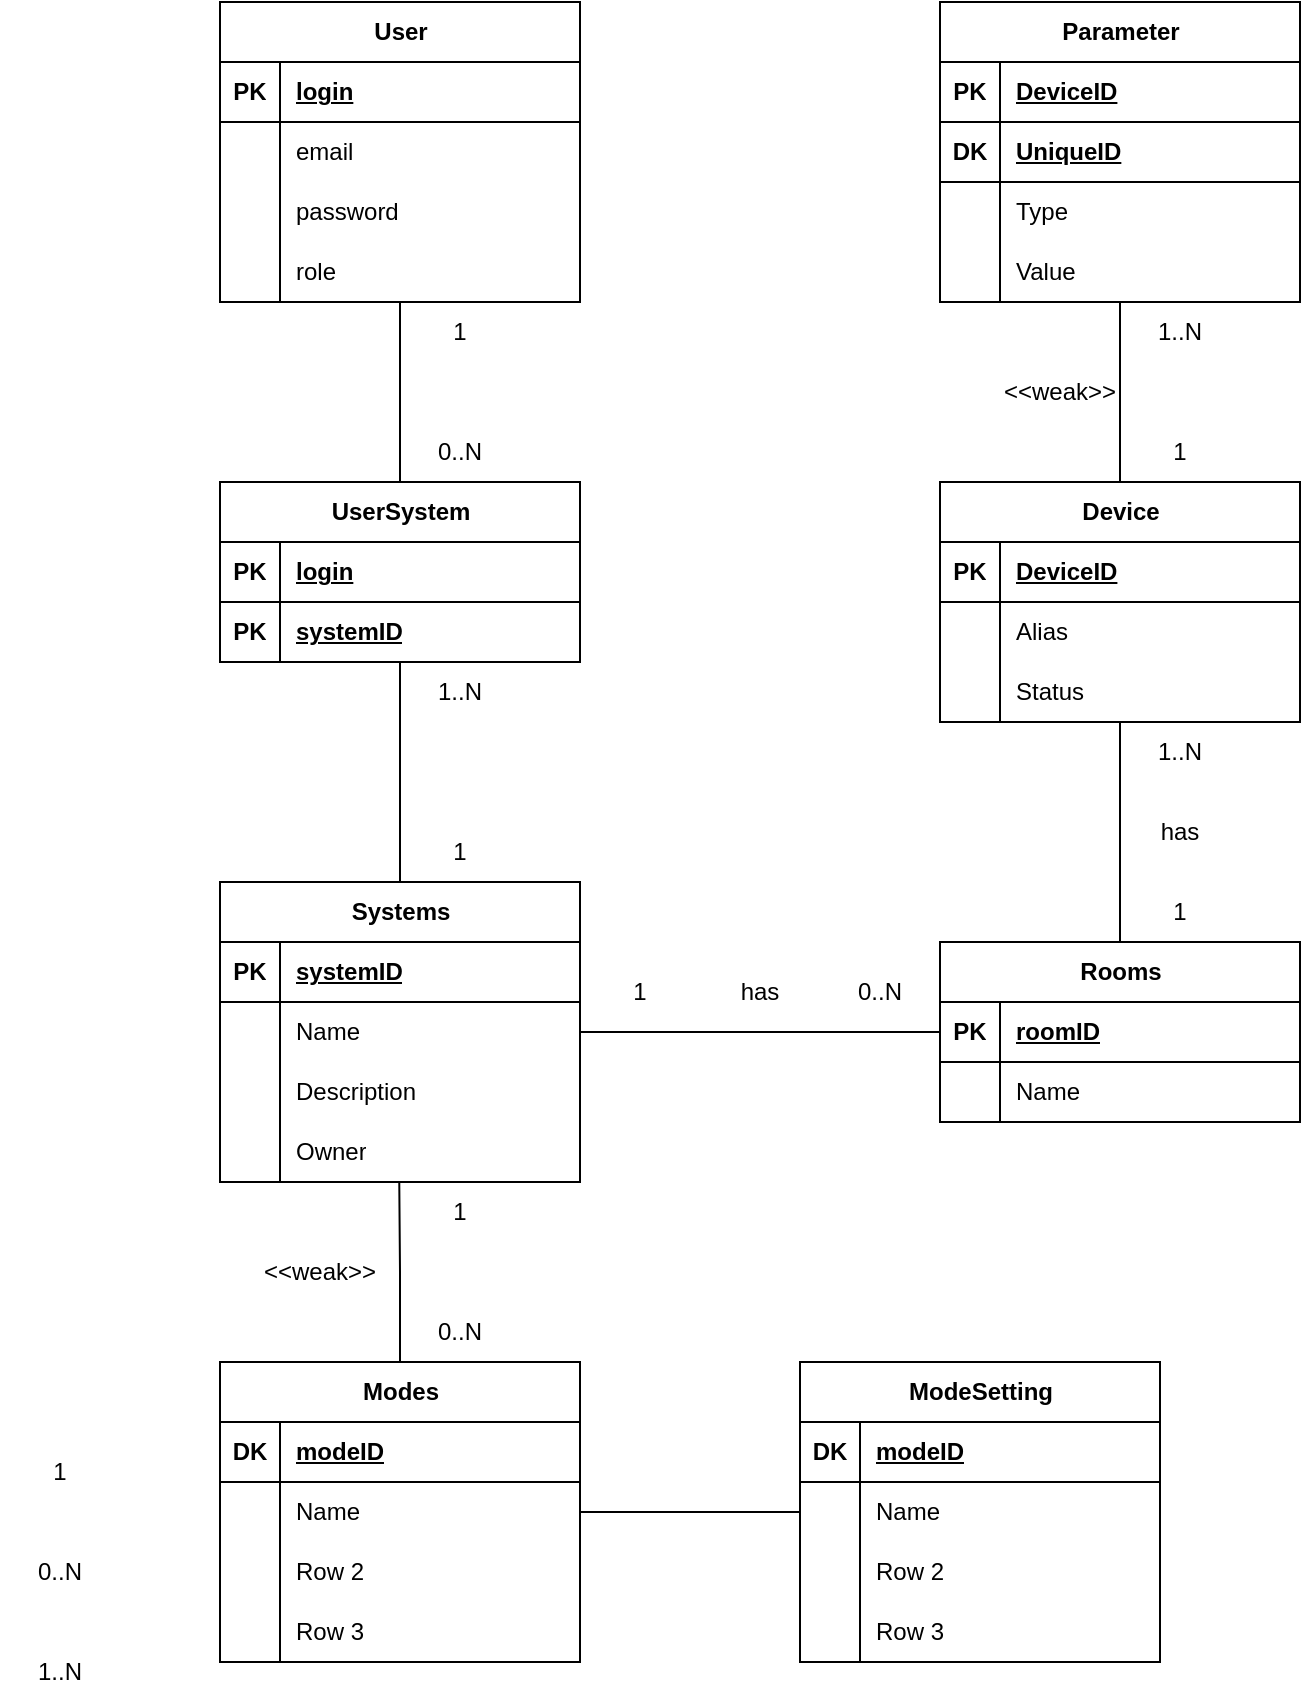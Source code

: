 <mxfile version="22.1.8" type="device">
  <diagram id="R2lEEEUBdFMjLlhIrx00" name="Page-1">
    <mxGraphModel dx="207" dy="139" grid="1" gridSize="10" guides="1" tooltips="1" connect="1" arrows="1" fold="1" page="1" pageScale="1" pageWidth="850" pageHeight="1100" math="0" shadow="0" extFonts="Permanent Marker^https://fonts.googleapis.com/css?family=Permanent+Marker">
      <root>
        <mxCell id="0" />
        <mxCell id="1" parent="0" />
        <mxCell id="rYYJCeQ7rq_ARNMbmq39-1" value="User" style="shape=table;startSize=30;container=1;collapsible=1;childLayout=tableLayout;fixedRows=1;rowLines=0;fontStyle=1;align=center;resizeLast=1;html=1;" vertex="1" parent="1">
          <mxGeometry x="110" y="40" width="180" height="150" as="geometry" />
        </mxCell>
        <mxCell id="rYYJCeQ7rq_ARNMbmq39-2" value="" style="shape=tableRow;horizontal=0;startSize=0;swimlaneHead=0;swimlaneBody=0;fillColor=none;collapsible=0;dropTarget=0;points=[[0,0.5],[1,0.5]];portConstraint=eastwest;top=0;left=0;right=0;bottom=1;" vertex="1" parent="rYYJCeQ7rq_ARNMbmq39-1">
          <mxGeometry y="30" width="180" height="30" as="geometry" />
        </mxCell>
        <mxCell id="rYYJCeQ7rq_ARNMbmq39-3" value="PK" style="shape=partialRectangle;connectable=0;fillColor=none;top=0;left=0;bottom=0;right=0;fontStyle=1;overflow=hidden;whiteSpace=wrap;html=1;" vertex="1" parent="rYYJCeQ7rq_ARNMbmq39-2">
          <mxGeometry width="30" height="30" as="geometry">
            <mxRectangle width="30" height="30" as="alternateBounds" />
          </mxGeometry>
        </mxCell>
        <mxCell id="rYYJCeQ7rq_ARNMbmq39-4" value="login" style="shape=partialRectangle;connectable=0;fillColor=none;top=0;left=0;bottom=0;right=0;align=left;spacingLeft=6;fontStyle=5;overflow=hidden;whiteSpace=wrap;html=1;" vertex="1" parent="rYYJCeQ7rq_ARNMbmq39-2">
          <mxGeometry x="30" width="150" height="30" as="geometry">
            <mxRectangle width="150" height="30" as="alternateBounds" />
          </mxGeometry>
        </mxCell>
        <mxCell id="rYYJCeQ7rq_ARNMbmq39-5" value="" style="shape=tableRow;horizontal=0;startSize=0;swimlaneHead=0;swimlaneBody=0;fillColor=none;collapsible=0;dropTarget=0;points=[[0,0.5],[1,0.5]];portConstraint=eastwest;top=0;left=0;right=0;bottom=0;" vertex="1" parent="rYYJCeQ7rq_ARNMbmq39-1">
          <mxGeometry y="60" width="180" height="30" as="geometry" />
        </mxCell>
        <mxCell id="rYYJCeQ7rq_ARNMbmq39-6" value="" style="shape=partialRectangle;connectable=0;fillColor=none;top=0;left=0;bottom=0;right=0;editable=1;overflow=hidden;whiteSpace=wrap;html=1;" vertex="1" parent="rYYJCeQ7rq_ARNMbmq39-5">
          <mxGeometry width="30" height="30" as="geometry">
            <mxRectangle width="30" height="30" as="alternateBounds" />
          </mxGeometry>
        </mxCell>
        <mxCell id="rYYJCeQ7rq_ARNMbmq39-7" value="email" style="shape=partialRectangle;connectable=0;fillColor=none;top=0;left=0;bottom=0;right=0;align=left;spacingLeft=6;overflow=hidden;whiteSpace=wrap;html=1;" vertex="1" parent="rYYJCeQ7rq_ARNMbmq39-5">
          <mxGeometry x="30" width="150" height="30" as="geometry">
            <mxRectangle width="150" height="30" as="alternateBounds" />
          </mxGeometry>
        </mxCell>
        <mxCell id="rYYJCeQ7rq_ARNMbmq39-8" value="" style="shape=tableRow;horizontal=0;startSize=0;swimlaneHead=0;swimlaneBody=0;fillColor=none;collapsible=0;dropTarget=0;points=[[0,0.5],[1,0.5]];portConstraint=eastwest;top=0;left=0;right=0;bottom=0;" vertex="1" parent="rYYJCeQ7rq_ARNMbmq39-1">
          <mxGeometry y="90" width="180" height="30" as="geometry" />
        </mxCell>
        <mxCell id="rYYJCeQ7rq_ARNMbmq39-9" value="" style="shape=partialRectangle;connectable=0;fillColor=none;top=0;left=0;bottom=0;right=0;editable=1;overflow=hidden;whiteSpace=wrap;html=1;" vertex="1" parent="rYYJCeQ7rq_ARNMbmq39-8">
          <mxGeometry width="30" height="30" as="geometry">
            <mxRectangle width="30" height="30" as="alternateBounds" />
          </mxGeometry>
        </mxCell>
        <mxCell id="rYYJCeQ7rq_ARNMbmq39-10" value="password" style="shape=partialRectangle;connectable=0;fillColor=none;top=0;left=0;bottom=0;right=0;align=left;spacingLeft=6;overflow=hidden;whiteSpace=wrap;html=1;" vertex="1" parent="rYYJCeQ7rq_ARNMbmq39-8">
          <mxGeometry x="30" width="150" height="30" as="geometry">
            <mxRectangle width="150" height="30" as="alternateBounds" />
          </mxGeometry>
        </mxCell>
        <mxCell id="rYYJCeQ7rq_ARNMbmq39-11" value="" style="shape=tableRow;horizontal=0;startSize=0;swimlaneHead=0;swimlaneBody=0;fillColor=none;collapsible=0;dropTarget=0;points=[[0,0.5],[1,0.5]];portConstraint=eastwest;top=0;left=0;right=0;bottom=0;" vertex="1" parent="rYYJCeQ7rq_ARNMbmq39-1">
          <mxGeometry y="120" width="180" height="30" as="geometry" />
        </mxCell>
        <mxCell id="rYYJCeQ7rq_ARNMbmq39-12" value="" style="shape=partialRectangle;connectable=0;fillColor=none;top=0;left=0;bottom=0;right=0;editable=1;overflow=hidden;whiteSpace=wrap;html=1;" vertex="1" parent="rYYJCeQ7rq_ARNMbmq39-11">
          <mxGeometry width="30" height="30" as="geometry">
            <mxRectangle width="30" height="30" as="alternateBounds" />
          </mxGeometry>
        </mxCell>
        <mxCell id="rYYJCeQ7rq_ARNMbmq39-13" value="role" style="shape=partialRectangle;connectable=0;fillColor=none;top=0;left=0;bottom=0;right=0;align=left;spacingLeft=6;overflow=hidden;whiteSpace=wrap;html=1;" vertex="1" parent="rYYJCeQ7rq_ARNMbmq39-11">
          <mxGeometry x="30" width="150" height="30" as="geometry">
            <mxRectangle width="150" height="30" as="alternateBounds" />
          </mxGeometry>
        </mxCell>
        <mxCell id="rYYJCeQ7rq_ARNMbmq39-17" value="Systems" style="shape=table;startSize=30;container=1;collapsible=1;childLayout=tableLayout;fixedRows=1;rowLines=0;fontStyle=1;align=center;resizeLast=1;html=1;" vertex="1" parent="1">
          <mxGeometry x="110" y="480" width="180" height="150" as="geometry" />
        </mxCell>
        <mxCell id="rYYJCeQ7rq_ARNMbmq39-18" value="" style="shape=tableRow;horizontal=0;startSize=0;swimlaneHead=0;swimlaneBody=0;fillColor=none;collapsible=0;dropTarget=0;points=[[0,0.5],[1,0.5]];portConstraint=eastwest;top=0;left=0;right=0;bottom=1;" vertex="1" parent="rYYJCeQ7rq_ARNMbmq39-17">
          <mxGeometry y="30" width="180" height="30" as="geometry" />
        </mxCell>
        <mxCell id="rYYJCeQ7rq_ARNMbmq39-19" value="PK" style="shape=partialRectangle;connectable=0;fillColor=none;top=0;left=0;bottom=0;right=0;fontStyle=1;overflow=hidden;whiteSpace=wrap;html=1;" vertex="1" parent="rYYJCeQ7rq_ARNMbmq39-18">
          <mxGeometry width="30" height="30" as="geometry">
            <mxRectangle width="30" height="30" as="alternateBounds" />
          </mxGeometry>
        </mxCell>
        <mxCell id="rYYJCeQ7rq_ARNMbmq39-20" value="systemID" style="shape=partialRectangle;connectable=0;fillColor=none;top=0;left=0;bottom=0;right=0;align=left;spacingLeft=6;fontStyle=5;overflow=hidden;whiteSpace=wrap;html=1;" vertex="1" parent="rYYJCeQ7rq_ARNMbmq39-18">
          <mxGeometry x="30" width="150" height="30" as="geometry">
            <mxRectangle width="150" height="30" as="alternateBounds" />
          </mxGeometry>
        </mxCell>
        <mxCell id="rYYJCeQ7rq_ARNMbmq39-21" value="" style="shape=tableRow;horizontal=0;startSize=0;swimlaneHead=0;swimlaneBody=0;fillColor=none;collapsible=0;dropTarget=0;points=[[0,0.5],[1,0.5]];portConstraint=eastwest;top=0;left=0;right=0;bottom=0;" vertex="1" parent="rYYJCeQ7rq_ARNMbmq39-17">
          <mxGeometry y="60" width="180" height="30" as="geometry" />
        </mxCell>
        <mxCell id="rYYJCeQ7rq_ARNMbmq39-22" value="" style="shape=partialRectangle;connectable=0;fillColor=none;top=0;left=0;bottom=0;right=0;editable=1;overflow=hidden;whiteSpace=wrap;html=1;" vertex="1" parent="rYYJCeQ7rq_ARNMbmq39-21">
          <mxGeometry width="30" height="30" as="geometry">
            <mxRectangle width="30" height="30" as="alternateBounds" />
          </mxGeometry>
        </mxCell>
        <mxCell id="rYYJCeQ7rq_ARNMbmq39-23" value="Name" style="shape=partialRectangle;connectable=0;fillColor=none;top=0;left=0;bottom=0;right=0;align=left;spacingLeft=6;overflow=hidden;whiteSpace=wrap;html=1;" vertex="1" parent="rYYJCeQ7rq_ARNMbmq39-21">
          <mxGeometry x="30" width="150" height="30" as="geometry">
            <mxRectangle width="150" height="30" as="alternateBounds" />
          </mxGeometry>
        </mxCell>
        <mxCell id="rYYJCeQ7rq_ARNMbmq39-24" value="" style="shape=tableRow;horizontal=0;startSize=0;swimlaneHead=0;swimlaneBody=0;fillColor=none;collapsible=0;dropTarget=0;points=[[0,0.5],[1,0.5]];portConstraint=eastwest;top=0;left=0;right=0;bottom=0;" vertex="1" parent="rYYJCeQ7rq_ARNMbmq39-17">
          <mxGeometry y="90" width="180" height="30" as="geometry" />
        </mxCell>
        <mxCell id="rYYJCeQ7rq_ARNMbmq39-25" value="" style="shape=partialRectangle;connectable=0;fillColor=none;top=0;left=0;bottom=0;right=0;editable=1;overflow=hidden;whiteSpace=wrap;html=1;" vertex="1" parent="rYYJCeQ7rq_ARNMbmq39-24">
          <mxGeometry width="30" height="30" as="geometry">
            <mxRectangle width="30" height="30" as="alternateBounds" />
          </mxGeometry>
        </mxCell>
        <mxCell id="rYYJCeQ7rq_ARNMbmq39-26" value="Description" style="shape=partialRectangle;connectable=0;fillColor=none;top=0;left=0;bottom=0;right=0;align=left;spacingLeft=6;overflow=hidden;whiteSpace=wrap;html=1;" vertex="1" parent="rYYJCeQ7rq_ARNMbmq39-24">
          <mxGeometry x="30" width="150" height="30" as="geometry">
            <mxRectangle width="150" height="30" as="alternateBounds" />
          </mxGeometry>
        </mxCell>
        <mxCell id="rYYJCeQ7rq_ARNMbmq39-30" value="" style="shape=tableRow;horizontal=0;startSize=0;swimlaneHead=0;swimlaneBody=0;fillColor=none;collapsible=0;dropTarget=0;points=[[0,0.5],[1,0.5]];portConstraint=eastwest;top=0;left=0;right=0;bottom=0;" vertex="1" parent="rYYJCeQ7rq_ARNMbmq39-17">
          <mxGeometry y="120" width="180" height="30" as="geometry" />
        </mxCell>
        <mxCell id="rYYJCeQ7rq_ARNMbmq39-31" value="" style="shape=partialRectangle;connectable=0;fillColor=none;top=0;left=0;bottom=0;right=0;editable=1;overflow=hidden;whiteSpace=wrap;html=1;" vertex="1" parent="rYYJCeQ7rq_ARNMbmq39-30">
          <mxGeometry width="30" height="30" as="geometry">
            <mxRectangle width="30" height="30" as="alternateBounds" />
          </mxGeometry>
        </mxCell>
        <mxCell id="rYYJCeQ7rq_ARNMbmq39-32" value="Owner" style="shape=partialRectangle;connectable=0;fillColor=none;top=0;left=0;bottom=0;right=0;align=left;spacingLeft=6;overflow=hidden;whiteSpace=wrap;html=1;" vertex="1" parent="rYYJCeQ7rq_ARNMbmq39-30">
          <mxGeometry x="30" width="150" height="30" as="geometry">
            <mxRectangle width="150" height="30" as="alternateBounds" />
          </mxGeometry>
        </mxCell>
        <mxCell id="rYYJCeQ7rq_ARNMbmq39-79" style="edgeStyle=orthogonalEdgeStyle;rounded=0;orthogonalLoop=1;jettySize=auto;html=1;exitX=0.5;exitY=0;exitDx=0;exitDy=0;entryX=0.5;entryY=1;entryDx=0;entryDy=0;entryPerimeter=0;endArrow=none;endFill=0;" edge="1" parent="1" source="rYYJCeQ7rq_ARNMbmq39-33" target="rYYJCeQ7rq_ARNMbmq39-53">
          <mxGeometry relative="1" as="geometry">
            <mxPoint x="560" y="360" as="targetPoint" />
          </mxGeometry>
        </mxCell>
        <mxCell id="rYYJCeQ7rq_ARNMbmq39-33" value="Rooms" style="shape=table;startSize=30;container=1;collapsible=1;childLayout=tableLayout;fixedRows=1;rowLines=0;fontStyle=1;align=center;resizeLast=1;html=1;" vertex="1" parent="1">
          <mxGeometry x="470" y="510" width="180" height="90" as="geometry" />
        </mxCell>
        <mxCell id="rYYJCeQ7rq_ARNMbmq39-75" value="" style="shape=tableRow;horizontal=0;startSize=0;swimlaneHead=0;swimlaneBody=0;fillColor=none;collapsible=0;dropTarget=0;points=[[0,0.5],[1,0.5]];portConstraint=eastwest;top=0;left=0;right=0;bottom=1;" vertex="1" parent="rYYJCeQ7rq_ARNMbmq39-33">
          <mxGeometry y="30" width="180" height="30" as="geometry" />
        </mxCell>
        <mxCell id="rYYJCeQ7rq_ARNMbmq39-76" value="PK" style="shape=partialRectangle;connectable=0;fillColor=none;top=0;left=0;bottom=0;right=0;fontStyle=1;overflow=hidden;whiteSpace=wrap;html=1;" vertex="1" parent="rYYJCeQ7rq_ARNMbmq39-75">
          <mxGeometry width="30" height="30" as="geometry">
            <mxRectangle width="30" height="30" as="alternateBounds" />
          </mxGeometry>
        </mxCell>
        <mxCell id="rYYJCeQ7rq_ARNMbmq39-77" value="roomID" style="shape=partialRectangle;connectable=0;fillColor=none;top=0;left=0;bottom=0;right=0;align=left;spacingLeft=6;fontStyle=5;overflow=hidden;whiteSpace=wrap;html=1;" vertex="1" parent="rYYJCeQ7rq_ARNMbmq39-75">
          <mxGeometry x="30" width="150" height="30" as="geometry">
            <mxRectangle width="150" height="30" as="alternateBounds" />
          </mxGeometry>
        </mxCell>
        <mxCell id="rYYJCeQ7rq_ARNMbmq39-37" value="" style="shape=tableRow;horizontal=0;startSize=0;swimlaneHead=0;swimlaneBody=0;fillColor=none;collapsible=0;dropTarget=0;points=[[0,0.5],[1,0.5]];portConstraint=eastwest;top=0;left=0;right=0;bottom=0;" vertex="1" parent="rYYJCeQ7rq_ARNMbmq39-33">
          <mxGeometry y="60" width="180" height="30" as="geometry" />
        </mxCell>
        <mxCell id="rYYJCeQ7rq_ARNMbmq39-38" value="" style="shape=partialRectangle;connectable=0;fillColor=none;top=0;left=0;bottom=0;right=0;editable=1;overflow=hidden;whiteSpace=wrap;html=1;" vertex="1" parent="rYYJCeQ7rq_ARNMbmq39-37">
          <mxGeometry width="30" height="30" as="geometry">
            <mxRectangle width="30" height="30" as="alternateBounds" />
          </mxGeometry>
        </mxCell>
        <mxCell id="rYYJCeQ7rq_ARNMbmq39-39" value="Name" style="shape=partialRectangle;connectable=0;fillColor=none;top=0;left=0;bottom=0;right=0;align=left;spacingLeft=6;overflow=hidden;whiteSpace=wrap;html=1;" vertex="1" parent="rYYJCeQ7rq_ARNMbmq39-37">
          <mxGeometry x="30" width="150" height="30" as="geometry">
            <mxRectangle width="150" height="30" as="alternateBounds" />
          </mxGeometry>
        </mxCell>
        <mxCell id="rYYJCeQ7rq_ARNMbmq39-46" value="Device" style="shape=table;startSize=30;container=1;collapsible=1;childLayout=tableLayout;fixedRows=1;rowLines=0;fontStyle=1;align=center;resizeLast=1;html=1;" vertex="1" parent="1">
          <mxGeometry x="470" y="280" width="180" height="120" as="geometry" />
        </mxCell>
        <mxCell id="rYYJCeQ7rq_ARNMbmq39-47" value="" style="shape=tableRow;horizontal=0;startSize=0;swimlaneHead=0;swimlaneBody=0;fillColor=none;collapsible=0;dropTarget=0;points=[[0,0.5],[1,0.5]];portConstraint=eastwest;top=0;left=0;right=0;bottom=1;" vertex="1" parent="rYYJCeQ7rq_ARNMbmq39-46">
          <mxGeometry y="30" width="180" height="30" as="geometry" />
        </mxCell>
        <mxCell id="rYYJCeQ7rq_ARNMbmq39-48" value="PK" style="shape=partialRectangle;connectable=0;fillColor=none;top=0;left=0;bottom=0;right=0;fontStyle=1;overflow=hidden;whiteSpace=wrap;html=1;" vertex="1" parent="rYYJCeQ7rq_ARNMbmq39-47">
          <mxGeometry width="30" height="30" as="geometry">
            <mxRectangle width="30" height="30" as="alternateBounds" />
          </mxGeometry>
        </mxCell>
        <mxCell id="rYYJCeQ7rq_ARNMbmq39-49" value="DeviceID" style="shape=partialRectangle;connectable=0;fillColor=none;top=0;left=0;bottom=0;right=0;align=left;spacingLeft=6;fontStyle=5;overflow=hidden;whiteSpace=wrap;html=1;" vertex="1" parent="rYYJCeQ7rq_ARNMbmq39-47">
          <mxGeometry x="30" width="150" height="30" as="geometry">
            <mxRectangle width="150" height="30" as="alternateBounds" />
          </mxGeometry>
        </mxCell>
        <mxCell id="rYYJCeQ7rq_ARNMbmq39-50" value="" style="shape=tableRow;horizontal=0;startSize=0;swimlaneHead=0;swimlaneBody=0;fillColor=none;collapsible=0;dropTarget=0;points=[[0,0.5],[1,0.5]];portConstraint=eastwest;top=0;left=0;right=0;bottom=0;" vertex="1" parent="rYYJCeQ7rq_ARNMbmq39-46">
          <mxGeometry y="60" width="180" height="30" as="geometry" />
        </mxCell>
        <mxCell id="rYYJCeQ7rq_ARNMbmq39-51" value="" style="shape=partialRectangle;connectable=0;fillColor=none;top=0;left=0;bottom=0;right=0;editable=1;overflow=hidden;whiteSpace=wrap;html=1;" vertex="1" parent="rYYJCeQ7rq_ARNMbmq39-50">
          <mxGeometry width="30" height="30" as="geometry">
            <mxRectangle width="30" height="30" as="alternateBounds" />
          </mxGeometry>
        </mxCell>
        <mxCell id="rYYJCeQ7rq_ARNMbmq39-52" value="Alias" style="shape=partialRectangle;connectable=0;fillColor=none;top=0;left=0;bottom=0;right=0;align=left;spacingLeft=6;overflow=hidden;whiteSpace=wrap;html=1;" vertex="1" parent="rYYJCeQ7rq_ARNMbmq39-50">
          <mxGeometry x="30" width="150" height="30" as="geometry">
            <mxRectangle width="150" height="30" as="alternateBounds" />
          </mxGeometry>
        </mxCell>
        <mxCell id="rYYJCeQ7rq_ARNMbmq39-53" value="" style="shape=tableRow;horizontal=0;startSize=0;swimlaneHead=0;swimlaneBody=0;fillColor=none;collapsible=0;dropTarget=0;points=[[0,0.5],[1,0.5]];portConstraint=eastwest;top=0;left=0;right=0;bottom=0;" vertex="1" parent="rYYJCeQ7rq_ARNMbmq39-46">
          <mxGeometry y="90" width="180" height="30" as="geometry" />
        </mxCell>
        <mxCell id="rYYJCeQ7rq_ARNMbmq39-54" value="" style="shape=partialRectangle;connectable=0;fillColor=none;top=0;left=0;bottom=0;right=0;editable=1;overflow=hidden;whiteSpace=wrap;html=1;" vertex="1" parent="rYYJCeQ7rq_ARNMbmq39-53">
          <mxGeometry width="30" height="30" as="geometry">
            <mxRectangle width="30" height="30" as="alternateBounds" />
          </mxGeometry>
        </mxCell>
        <mxCell id="rYYJCeQ7rq_ARNMbmq39-55" value="Status" style="shape=partialRectangle;connectable=0;fillColor=none;top=0;left=0;bottom=0;right=0;align=left;spacingLeft=6;overflow=hidden;whiteSpace=wrap;html=1;" vertex="1" parent="rYYJCeQ7rq_ARNMbmq39-53">
          <mxGeometry x="30" width="150" height="30" as="geometry">
            <mxRectangle width="150" height="30" as="alternateBounds" />
          </mxGeometry>
        </mxCell>
        <mxCell id="rYYJCeQ7rq_ARNMbmq39-59" value="Parameter" style="shape=table;startSize=30;container=1;collapsible=1;childLayout=tableLayout;fixedRows=1;rowLines=0;fontStyle=1;align=center;resizeLast=1;html=1;" vertex="1" parent="1">
          <mxGeometry x="470" y="40" width="180" height="150" as="geometry" />
        </mxCell>
        <mxCell id="rYYJCeQ7rq_ARNMbmq39-60" value="" style="shape=tableRow;horizontal=0;startSize=0;swimlaneHead=0;swimlaneBody=0;fillColor=none;collapsible=0;dropTarget=0;points=[[0,0.5],[1,0.5]];portConstraint=eastwest;top=0;left=0;right=0;bottom=1;" vertex="1" parent="rYYJCeQ7rq_ARNMbmq39-59">
          <mxGeometry y="30" width="180" height="30" as="geometry" />
        </mxCell>
        <mxCell id="rYYJCeQ7rq_ARNMbmq39-61" value="PK" style="shape=partialRectangle;connectable=0;fillColor=none;top=0;left=0;bottom=0;right=0;fontStyle=1;overflow=hidden;whiteSpace=wrap;html=1;" vertex="1" parent="rYYJCeQ7rq_ARNMbmq39-60">
          <mxGeometry width="30" height="30" as="geometry">
            <mxRectangle width="30" height="30" as="alternateBounds" />
          </mxGeometry>
        </mxCell>
        <mxCell id="rYYJCeQ7rq_ARNMbmq39-62" value="DeviceID" style="shape=partialRectangle;connectable=0;fillColor=none;top=0;left=0;bottom=0;right=0;align=left;spacingLeft=6;fontStyle=5;overflow=hidden;whiteSpace=wrap;html=1;" vertex="1" parent="rYYJCeQ7rq_ARNMbmq39-60">
          <mxGeometry x="30" width="150" height="30" as="geometry">
            <mxRectangle width="150" height="30" as="alternateBounds" />
          </mxGeometry>
        </mxCell>
        <mxCell id="rYYJCeQ7rq_ARNMbmq39-72" value="" style="shape=tableRow;horizontal=0;startSize=0;swimlaneHead=0;swimlaneBody=0;fillColor=none;collapsible=0;dropTarget=0;points=[[0,0.5],[1,0.5]];portConstraint=eastwest;top=0;left=0;right=0;bottom=1;" vertex="1" parent="rYYJCeQ7rq_ARNMbmq39-59">
          <mxGeometry y="60" width="180" height="30" as="geometry" />
        </mxCell>
        <mxCell id="rYYJCeQ7rq_ARNMbmq39-73" value="DK" style="shape=partialRectangle;connectable=0;fillColor=none;top=0;left=0;bottom=0;right=0;fontStyle=1;overflow=hidden;whiteSpace=wrap;html=1;" vertex="1" parent="rYYJCeQ7rq_ARNMbmq39-72">
          <mxGeometry width="30" height="30" as="geometry">
            <mxRectangle width="30" height="30" as="alternateBounds" />
          </mxGeometry>
        </mxCell>
        <mxCell id="rYYJCeQ7rq_ARNMbmq39-74" value="UniqueID" style="shape=partialRectangle;connectable=0;fillColor=none;top=0;left=0;bottom=0;right=0;align=left;spacingLeft=6;fontStyle=5;overflow=hidden;whiteSpace=wrap;html=1;" vertex="1" parent="rYYJCeQ7rq_ARNMbmq39-72">
          <mxGeometry x="30" width="150" height="30" as="geometry">
            <mxRectangle width="150" height="30" as="alternateBounds" />
          </mxGeometry>
        </mxCell>
        <mxCell id="rYYJCeQ7rq_ARNMbmq39-63" value="" style="shape=tableRow;horizontal=0;startSize=0;swimlaneHead=0;swimlaneBody=0;fillColor=none;collapsible=0;dropTarget=0;points=[[0,0.5],[1,0.5]];portConstraint=eastwest;top=0;left=0;right=0;bottom=0;" vertex="1" parent="rYYJCeQ7rq_ARNMbmq39-59">
          <mxGeometry y="90" width="180" height="30" as="geometry" />
        </mxCell>
        <mxCell id="rYYJCeQ7rq_ARNMbmq39-64" value="" style="shape=partialRectangle;connectable=0;fillColor=none;top=0;left=0;bottom=0;right=0;editable=1;overflow=hidden;whiteSpace=wrap;html=1;" vertex="1" parent="rYYJCeQ7rq_ARNMbmq39-63">
          <mxGeometry width="30" height="30" as="geometry">
            <mxRectangle width="30" height="30" as="alternateBounds" />
          </mxGeometry>
        </mxCell>
        <mxCell id="rYYJCeQ7rq_ARNMbmq39-65" value="Type" style="shape=partialRectangle;connectable=0;fillColor=none;top=0;left=0;bottom=0;right=0;align=left;spacingLeft=6;overflow=hidden;whiteSpace=wrap;html=1;" vertex="1" parent="rYYJCeQ7rq_ARNMbmq39-63">
          <mxGeometry x="30" width="150" height="30" as="geometry">
            <mxRectangle width="150" height="30" as="alternateBounds" />
          </mxGeometry>
        </mxCell>
        <mxCell id="rYYJCeQ7rq_ARNMbmq39-66" value="" style="shape=tableRow;horizontal=0;startSize=0;swimlaneHead=0;swimlaneBody=0;fillColor=none;collapsible=0;dropTarget=0;points=[[0,0.5],[1,0.5]];portConstraint=eastwest;top=0;left=0;right=0;bottom=0;" vertex="1" parent="rYYJCeQ7rq_ARNMbmq39-59">
          <mxGeometry y="120" width="180" height="30" as="geometry" />
        </mxCell>
        <mxCell id="rYYJCeQ7rq_ARNMbmq39-67" value="" style="shape=partialRectangle;connectable=0;fillColor=none;top=0;left=0;bottom=0;right=0;editable=1;overflow=hidden;whiteSpace=wrap;html=1;" vertex="1" parent="rYYJCeQ7rq_ARNMbmq39-66">
          <mxGeometry width="30" height="30" as="geometry">
            <mxRectangle width="30" height="30" as="alternateBounds" />
          </mxGeometry>
        </mxCell>
        <mxCell id="rYYJCeQ7rq_ARNMbmq39-68" value="Value" style="shape=partialRectangle;connectable=0;fillColor=none;top=0;left=0;bottom=0;right=0;align=left;spacingLeft=6;overflow=hidden;whiteSpace=wrap;html=1;" vertex="1" parent="rYYJCeQ7rq_ARNMbmq39-66">
          <mxGeometry x="30" width="150" height="30" as="geometry">
            <mxRectangle width="150" height="30" as="alternateBounds" />
          </mxGeometry>
        </mxCell>
        <mxCell id="rYYJCeQ7rq_ARNMbmq39-78" style="edgeStyle=orthogonalEdgeStyle;rounded=0;orthogonalLoop=1;jettySize=auto;html=1;exitX=1;exitY=0.5;exitDx=0;exitDy=0;entryX=0;entryY=0.5;entryDx=0;entryDy=0;endArrow=none;endFill=0;" edge="1" parent="1" source="rYYJCeQ7rq_ARNMbmq39-21" target="rYYJCeQ7rq_ARNMbmq39-75">
          <mxGeometry relative="1" as="geometry" />
        </mxCell>
        <mxCell id="rYYJCeQ7rq_ARNMbmq39-82" style="edgeStyle=orthogonalEdgeStyle;rounded=0;orthogonalLoop=1;jettySize=auto;html=1;entryX=0.5;entryY=1;entryDx=0;entryDy=0;entryPerimeter=0;endArrow=none;endFill=0;" edge="1" parent="1" source="rYYJCeQ7rq_ARNMbmq39-46" target="rYYJCeQ7rq_ARNMbmq39-66">
          <mxGeometry relative="1" as="geometry" />
        </mxCell>
        <mxCell id="rYYJCeQ7rq_ARNMbmq39-83" value="1" style="text;html=1;strokeColor=none;fillColor=none;align=center;verticalAlign=middle;whiteSpace=wrap;rounded=0;" vertex="1" parent="1">
          <mxGeometry y="760" width="60" height="30" as="geometry" />
        </mxCell>
        <mxCell id="rYYJCeQ7rq_ARNMbmq39-84" value="0..N" style="text;html=1;strokeColor=none;fillColor=none;align=center;verticalAlign=middle;whiteSpace=wrap;rounded=0;" vertex="1" parent="1">
          <mxGeometry y="810" width="60" height="30" as="geometry" />
        </mxCell>
        <mxCell id="rYYJCeQ7rq_ARNMbmq39-85" value="1..N" style="text;html=1;strokeColor=none;fillColor=none;align=center;verticalAlign=middle;whiteSpace=wrap;rounded=0;" vertex="1" parent="1">
          <mxGeometry y="860" width="60" height="30" as="geometry" />
        </mxCell>
        <mxCell id="rYYJCeQ7rq_ARNMbmq39-86" value="UserSystem" style="shape=table;startSize=30;container=1;collapsible=1;childLayout=tableLayout;fixedRows=1;rowLines=0;fontStyle=1;align=center;resizeLast=1;html=1;" vertex="1" parent="1">
          <mxGeometry x="110" y="280" width="180" height="90" as="geometry" />
        </mxCell>
        <mxCell id="rYYJCeQ7rq_ARNMbmq39-87" value="" style="shape=tableRow;horizontal=0;startSize=0;swimlaneHead=0;swimlaneBody=0;fillColor=none;collapsible=0;dropTarget=0;points=[[0,0.5],[1,0.5]];portConstraint=eastwest;top=0;left=0;right=0;bottom=1;" vertex="1" parent="rYYJCeQ7rq_ARNMbmq39-86">
          <mxGeometry y="30" width="180" height="30" as="geometry" />
        </mxCell>
        <mxCell id="rYYJCeQ7rq_ARNMbmq39-88" value="PK" style="shape=partialRectangle;connectable=0;fillColor=none;top=0;left=0;bottom=0;right=0;fontStyle=1;overflow=hidden;whiteSpace=wrap;html=1;" vertex="1" parent="rYYJCeQ7rq_ARNMbmq39-87">
          <mxGeometry width="30" height="30" as="geometry">
            <mxRectangle width="30" height="30" as="alternateBounds" />
          </mxGeometry>
        </mxCell>
        <mxCell id="rYYJCeQ7rq_ARNMbmq39-89" value="login" style="shape=partialRectangle;connectable=0;fillColor=none;top=0;left=0;bottom=0;right=0;align=left;spacingLeft=6;fontStyle=5;overflow=hidden;whiteSpace=wrap;html=1;" vertex="1" parent="rYYJCeQ7rq_ARNMbmq39-87">
          <mxGeometry x="30" width="150" height="30" as="geometry">
            <mxRectangle width="150" height="30" as="alternateBounds" />
          </mxGeometry>
        </mxCell>
        <mxCell id="rYYJCeQ7rq_ARNMbmq39-99" value="" style="shape=tableRow;horizontal=0;startSize=0;swimlaneHead=0;swimlaneBody=0;fillColor=none;collapsible=0;dropTarget=0;points=[[0,0.5],[1,0.5]];portConstraint=eastwest;top=0;left=0;right=0;bottom=1;" vertex="1" parent="rYYJCeQ7rq_ARNMbmq39-86">
          <mxGeometry y="60" width="180" height="30" as="geometry" />
        </mxCell>
        <mxCell id="rYYJCeQ7rq_ARNMbmq39-100" value="PK" style="shape=partialRectangle;connectable=0;fillColor=none;top=0;left=0;bottom=0;right=0;fontStyle=1;overflow=hidden;whiteSpace=wrap;html=1;" vertex="1" parent="rYYJCeQ7rq_ARNMbmq39-99">
          <mxGeometry width="30" height="30" as="geometry">
            <mxRectangle width="30" height="30" as="alternateBounds" />
          </mxGeometry>
        </mxCell>
        <mxCell id="rYYJCeQ7rq_ARNMbmq39-101" value="systemID" style="shape=partialRectangle;connectable=0;fillColor=none;top=0;left=0;bottom=0;right=0;align=left;spacingLeft=6;fontStyle=5;overflow=hidden;whiteSpace=wrap;html=1;" vertex="1" parent="rYYJCeQ7rq_ARNMbmq39-99">
          <mxGeometry x="30" width="150" height="30" as="geometry">
            <mxRectangle width="150" height="30" as="alternateBounds" />
          </mxGeometry>
        </mxCell>
        <mxCell id="rYYJCeQ7rq_ARNMbmq39-102" value="1" style="text;html=1;strokeColor=none;fillColor=none;align=center;verticalAlign=middle;whiteSpace=wrap;rounded=0;" vertex="1" parent="1">
          <mxGeometry x="290" y="520" width="60" height="30" as="geometry" />
        </mxCell>
        <mxCell id="rYYJCeQ7rq_ARNMbmq39-103" value="0..N" style="text;html=1;strokeColor=none;fillColor=none;align=center;verticalAlign=middle;whiteSpace=wrap;rounded=0;" vertex="1" parent="1">
          <mxGeometry x="410" y="520" width="60" height="30" as="geometry" />
        </mxCell>
        <mxCell id="rYYJCeQ7rq_ARNMbmq39-104" value="1" style="text;html=1;strokeColor=none;fillColor=none;align=center;verticalAlign=middle;whiteSpace=wrap;rounded=0;" vertex="1" parent="1">
          <mxGeometry x="560" y="480" width="60" height="30" as="geometry" />
        </mxCell>
        <mxCell id="rYYJCeQ7rq_ARNMbmq39-105" value="1..N" style="text;html=1;strokeColor=none;fillColor=none;align=center;verticalAlign=middle;whiteSpace=wrap;rounded=0;" vertex="1" parent="1">
          <mxGeometry x="560" y="400" width="60" height="30" as="geometry" />
        </mxCell>
        <mxCell id="rYYJCeQ7rq_ARNMbmq39-106" value="1" style="text;html=1;strokeColor=none;fillColor=none;align=center;verticalAlign=middle;whiteSpace=wrap;rounded=0;" vertex="1" parent="1">
          <mxGeometry x="560" y="250" width="60" height="30" as="geometry" />
        </mxCell>
        <mxCell id="rYYJCeQ7rq_ARNMbmq39-107" value="1..N" style="text;html=1;strokeColor=none;fillColor=none;align=center;verticalAlign=middle;whiteSpace=wrap;rounded=0;" vertex="1" parent="1">
          <mxGeometry x="560" y="190" width="60" height="30" as="geometry" />
        </mxCell>
        <mxCell id="rYYJCeQ7rq_ARNMbmq39-108" style="edgeStyle=orthogonalEdgeStyle;rounded=0;orthogonalLoop=1;jettySize=auto;html=1;entryX=0.5;entryY=1;entryDx=0;entryDy=0;entryPerimeter=0;endArrow=none;endFill=0;" edge="1" parent="1" source="rYYJCeQ7rq_ARNMbmq39-17" target="rYYJCeQ7rq_ARNMbmq39-99">
          <mxGeometry relative="1" as="geometry" />
        </mxCell>
        <mxCell id="rYYJCeQ7rq_ARNMbmq39-110" value="1" style="text;html=1;strokeColor=none;fillColor=none;align=center;verticalAlign=middle;whiteSpace=wrap;rounded=0;" vertex="1" parent="1">
          <mxGeometry x="200" y="450" width="60" height="30" as="geometry" />
        </mxCell>
        <mxCell id="rYYJCeQ7rq_ARNMbmq39-111" value="1" style="text;html=1;strokeColor=none;fillColor=none;align=center;verticalAlign=middle;whiteSpace=wrap;rounded=0;" vertex="1" parent="1">
          <mxGeometry x="200" y="190" width="60" height="30" as="geometry" />
        </mxCell>
        <mxCell id="rYYJCeQ7rq_ARNMbmq39-112" value="0..N" style="text;html=1;strokeColor=none;fillColor=none;align=center;verticalAlign=middle;whiteSpace=wrap;rounded=0;" vertex="1" parent="1">
          <mxGeometry x="200" y="250" width="60" height="30" as="geometry" />
        </mxCell>
        <mxCell id="rYYJCeQ7rq_ARNMbmq39-113" value="1..N" style="text;html=1;strokeColor=none;fillColor=none;align=center;verticalAlign=middle;whiteSpace=wrap;rounded=0;" vertex="1" parent="1">
          <mxGeometry x="200" y="370" width="60" height="30" as="geometry" />
        </mxCell>
        <mxCell id="rYYJCeQ7rq_ARNMbmq39-129" style="edgeStyle=orthogonalEdgeStyle;rounded=0;orthogonalLoop=1;jettySize=auto;html=1;entryX=0.498;entryY=1.012;entryDx=0;entryDy=0;entryPerimeter=0;endArrow=none;endFill=0;" edge="1" parent="1" source="rYYJCeQ7rq_ARNMbmq39-114" target="rYYJCeQ7rq_ARNMbmq39-30">
          <mxGeometry relative="1" as="geometry">
            <mxPoint x="180" y="660" as="targetPoint" />
          </mxGeometry>
        </mxCell>
        <mxCell id="rYYJCeQ7rq_ARNMbmq39-114" value="Modes" style="shape=table;startSize=30;container=1;collapsible=1;childLayout=tableLayout;fixedRows=1;rowLines=0;fontStyle=1;align=center;resizeLast=1;html=1;" vertex="1" parent="1">
          <mxGeometry x="110" y="720" width="180" height="150" as="geometry" />
        </mxCell>
        <mxCell id="rYYJCeQ7rq_ARNMbmq39-115" value="" style="shape=tableRow;horizontal=0;startSize=0;swimlaneHead=0;swimlaneBody=0;fillColor=none;collapsible=0;dropTarget=0;points=[[0,0.5],[1,0.5]];portConstraint=eastwest;top=0;left=0;right=0;bottom=1;" vertex="1" parent="rYYJCeQ7rq_ARNMbmq39-114">
          <mxGeometry y="30" width="180" height="30" as="geometry" />
        </mxCell>
        <mxCell id="rYYJCeQ7rq_ARNMbmq39-116" value="DK" style="shape=partialRectangle;connectable=0;fillColor=none;top=0;left=0;bottom=0;right=0;fontStyle=1;overflow=hidden;whiteSpace=wrap;html=1;" vertex="1" parent="rYYJCeQ7rq_ARNMbmq39-115">
          <mxGeometry width="30" height="30" as="geometry">
            <mxRectangle width="30" height="30" as="alternateBounds" />
          </mxGeometry>
        </mxCell>
        <mxCell id="rYYJCeQ7rq_ARNMbmq39-117" value="modeID" style="shape=partialRectangle;connectable=0;fillColor=none;top=0;left=0;bottom=0;right=0;align=left;spacingLeft=6;fontStyle=5;overflow=hidden;whiteSpace=wrap;html=1;" vertex="1" parent="rYYJCeQ7rq_ARNMbmq39-115">
          <mxGeometry x="30" width="150" height="30" as="geometry">
            <mxRectangle width="150" height="30" as="alternateBounds" />
          </mxGeometry>
        </mxCell>
        <mxCell id="rYYJCeQ7rq_ARNMbmq39-118" value="" style="shape=tableRow;horizontal=0;startSize=0;swimlaneHead=0;swimlaneBody=0;fillColor=none;collapsible=0;dropTarget=0;points=[[0,0.5],[1,0.5]];portConstraint=eastwest;top=0;left=0;right=0;bottom=0;" vertex="1" parent="rYYJCeQ7rq_ARNMbmq39-114">
          <mxGeometry y="60" width="180" height="30" as="geometry" />
        </mxCell>
        <mxCell id="rYYJCeQ7rq_ARNMbmq39-119" value="" style="shape=partialRectangle;connectable=0;fillColor=none;top=0;left=0;bottom=0;right=0;editable=1;overflow=hidden;whiteSpace=wrap;html=1;" vertex="1" parent="rYYJCeQ7rq_ARNMbmq39-118">
          <mxGeometry width="30" height="30" as="geometry">
            <mxRectangle width="30" height="30" as="alternateBounds" />
          </mxGeometry>
        </mxCell>
        <mxCell id="rYYJCeQ7rq_ARNMbmq39-120" value="Name" style="shape=partialRectangle;connectable=0;fillColor=none;top=0;left=0;bottom=0;right=0;align=left;spacingLeft=6;overflow=hidden;whiteSpace=wrap;html=1;" vertex="1" parent="rYYJCeQ7rq_ARNMbmq39-118">
          <mxGeometry x="30" width="150" height="30" as="geometry">
            <mxRectangle width="150" height="30" as="alternateBounds" />
          </mxGeometry>
        </mxCell>
        <mxCell id="rYYJCeQ7rq_ARNMbmq39-121" value="" style="shape=tableRow;horizontal=0;startSize=0;swimlaneHead=0;swimlaneBody=0;fillColor=none;collapsible=0;dropTarget=0;points=[[0,0.5],[1,0.5]];portConstraint=eastwest;top=0;left=0;right=0;bottom=0;" vertex="1" parent="rYYJCeQ7rq_ARNMbmq39-114">
          <mxGeometry y="90" width="180" height="30" as="geometry" />
        </mxCell>
        <mxCell id="rYYJCeQ7rq_ARNMbmq39-122" value="" style="shape=partialRectangle;connectable=0;fillColor=none;top=0;left=0;bottom=0;right=0;editable=1;overflow=hidden;whiteSpace=wrap;html=1;" vertex="1" parent="rYYJCeQ7rq_ARNMbmq39-121">
          <mxGeometry width="30" height="30" as="geometry">
            <mxRectangle width="30" height="30" as="alternateBounds" />
          </mxGeometry>
        </mxCell>
        <mxCell id="rYYJCeQ7rq_ARNMbmq39-123" value="Row 2" style="shape=partialRectangle;connectable=0;fillColor=none;top=0;left=0;bottom=0;right=0;align=left;spacingLeft=6;overflow=hidden;whiteSpace=wrap;html=1;" vertex="1" parent="rYYJCeQ7rq_ARNMbmq39-121">
          <mxGeometry x="30" width="150" height="30" as="geometry">
            <mxRectangle width="150" height="30" as="alternateBounds" />
          </mxGeometry>
        </mxCell>
        <mxCell id="rYYJCeQ7rq_ARNMbmq39-124" value="" style="shape=tableRow;horizontal=0;startSize=0;swimlaneHead=0;swimlaneBody=0;fillColor=none;collapsible=0;dropTarget=0;points=[[0,0.5],[1,0.5]];portConstraint=eastwest;top=0;left=0;right=0;bottom=0;" vertex="1" parent="rYYJCeQ7rq_ARNMbmq39-114">
          <mxGeometry y="120" width="180" height="30" as="geometry" />
        </mxCell>
        <mxCell id="rYYJCeQ7rq_ARNMbmq39-125" value="" style="shape=partialRectangle;connectable=0;fillColor=none;top=0;left=0;bottom=0;right=0;editable=1;overflow=hidden;whiteSpace=wrap;html=1;" vertex="1" parent="rYYJCeQ7rq_ARNMbmq39-124">
          <mxGeometry width="30" height="30" as="geometry">
            <mxRectangle width="30" height="30" as="alternateBounds" />
          </mxGeometry>
        </mxCell>
        <mxCell id="rYYJCeQ7rq_ARNMbmq39-126" value="Row 3" style="shape=partialRectangle;connectable=0;fillColor=none;top=0;left=0;bottom=0;right=0;align=left;spacingLeft=6;overflow=hidden;whiteSpace=wrap;html=1;" vertex="1" parent="rYYJCeQ7rq_ARNMbmq39-124">
          <mxGeometry x="30" width="150" height="30" as="geometry">
            <mxRectangle width="150" height="30" as="alternateBounds" />
          </mxGeometry>
        </mxCell>
        <mxCell id="rYYJCeQ7rq_ARNMbmq39-130" value="1" style="text;html=1;strokeColor=none;fillColor=none;align=center;verticalAlign=middle;whiteSpace=wrap;rounded=0;" vertex="1" parent="1">
          <mxGeometry x="200" y="630" width="60" height="30" as="geometry" />
        </mxCell>
        <mxCell id="rYYJCeQ7rq_ARNMbmq39-131" value="0..N" style="text;html=1;strokeColor=none;fillColor=none;align=center;verticalAlign=middle;whiteSpace=wrap;rounded=0;" vertex="1" parent="1">
          <mxGeometry x="200" y="690" width="60" height="30" as="geometry" />
        </mxCell>
        <mxCell id="rYYJCeQ7rq_ARNMbmq39-132" value="&amp;lt;&amp;lt;weak&amp;gt;&amp;gt;" style="text;html=1;strokeColor=none;fillColor=none;align=center;verticalAlign=middle;whiteSpace=wrap;rounded=0;" vertex="1" parent="1">
          <mxGeometry x="130" y="660" width="60" height="30" as="geometry" />
        </mxCell>
        <mxCell id="rYYJCeQ7rq_ARNMbmq39-134" value="has" style="text;html=1;strokeColor=none;fillColor=none;align=center;verticalAlign=middle;whiteSpace=wrap;rounded=0;" vertex="1" parent="1">
          <mxGeometry x="350" y="520" width="60" height="30" as="geometry" />
        </mxCell>
        <mxCell id="rYYJCeQ7rq_ARNMbmq39-135" value="has" style="text;html=1;strokeColor=none;fillColor=none;align=center;verticalAlign=middle;whiteSpace=wrap;rounded=0;" vertex="1" parent="1">
          <mxGeometry x="560" y="440" width="60" height="30" as="geometry" />
        </mxCell>
        <mxCell id="rYYJCeQ7rq_ARNMbmq39-137" value="ModeSetting" style="shape=table;startSize=30;container=1;collapsible=1;childLayout=tableLayout;fixedRows=1;rowLines=0;fontStyle=1;align=center;resizeLast=1;html=1;" vertex="1" parent="1">
          <mxGeometry x="400" y="720" width="180" height="150" as="geometry" />
        </mxCell>
        <mxCell id="rYYJCeQ7rq_ARNMbmq39-138" value="" style="shape=tableRow;horizontal=0;startSize=0;swimlaneHead=0;swimlaneBody=0;fillColor=none;collapsible=0;dropTarget=0;points=[[0,0.5],[1,0.5]];portConstraint=eastwest;top=0;left=0;right=0;bottom=1;" vertex="1" parent="rYYJCeQ7rq_ARNMbmq39-137">
          <mxGeometry y="30" width="180" height="30" as="geometry" />
        </mxCell>
        <mxCell id="rYYJCeQ7rq_ARNMbmq39-139" value="DK" style="shape=partialRectangle;connectable=0;fillColor=none;top=0;left=0;bottom=0;right=0;fontStyle=1;overflow=hidden;whiteSpace=wrap;html=1;" vertex="1" parent="rYYJCeQ7rq_ARNMbmq39-138">
          <mxGeometry width="30" height="30" as="geometry">
            <mxRectangle width="30" height="30" as="alternateBounds" />
          </mxGeometry>
        </mxCell>
        <mxCell id="rYYJCeQ7rq_ARNMbmq39-140" value="modeID" style="shape=partialRectangle;connectable=0;fillColor=none;top=0;left=0;bottom=0;right=0;align=left;spacingLeft=6;fontStyle=5;overflow=hidden;whiteSpace=wrap;html=1;" vertex="1" parent="rYYJCeQ7rq_ARNMbmq39-138">
          <mxGeometry x="30" width="150" height="30" as="geometry">
            <mxRectangle width="150" height="30" as="alternateBounds" />
          </mxGeometry>
        </mxCell>
        <mxCell id="rYYJCeQ7rq_ARNMbmq39-141" value="" style="shape=tableRow;horizontal=0;startSize=0;swimlaneHead=0;swimlaneBody=0;fillColor=none;collapsible=0;dropTarget=0;points=[[0,0.5],[1,0.5]];portConstraint=eastwest;top=0;left=0;right=0;bottom=0;" vertex="1" parent="rYYJCeQ7rq_ARNMbmq39-137">
          <mxGeometry y="60" width="180" height="30" as="geometry" />
        </mxCell>
        <mxCell id="rYYJCeQ7rq_ARNMbmq39-142" value="" style="shape=partialRectangle;connectable=0;fillColor=none;top=0;left=0;bottom=0;right=0;editable=1;overflow=hidden;whiteSpace=wrap;html=1;" vertex="1" parent="rYYJCeQ7rq_ARNMbmq39-141">
          <mxGeometry width="30" height="30" as="geometry">
            <mxRectangle width="30" height="30" as="alternateBounds" />
          </mxGeometry>
        </mxCell>
        <mxCell id="rYYJCeQ7rq_ARNMbmq39-143" value="Name" style="shape=partialRectangle;connectable=0;fillColor=none;top=0;left=0;bottom=0;right=0;align=left;spacingLeft=6;overflow=hidden;whiteSpace=wrap;html=1;" vertex="1" parent="rYYJCeQ7rq_ARNMbmq39-141">
          <mxGeometry x="30" width="150" height="30" as="geometry">
            <mxRectangle width="150" height="30" as="alternateBounds" />
          </mxGeometry>
        </mxCell>
        <mxCell id="rYYJCeQ7rq_ARNMbmq39-144" value="" style="shape=tableRow;horizontal=0;startSize=0;swimlaneHead=0;swimlaneBody=0;fillColor=none;collapsible=0;dropTarget=0;points=[[0,0.5],[1,0.5]];portConstraint=eastwest;top=0;left=0;right=0;bottom=0;" vertex="1" parent="rYYJCeQ7rq_ARNMbmq39-137">
          <mxGeometry y="90" width="180" height="30" as="geometry" />
        </mxCell>
        <mxCell id="rYYJCeQ7rq_ARNMbmq39-145" value="" style="shape=partialRectangle;connectable=0;fillColor=none;top=0;left=0;bottom=0;right=0;editable=1;overflow=hidden;whiteSpace=wrap;html=1;" vertex="1" parent="rYYJCeQ7rq_ARNMbmq39-144">
          <mxGeometry width="30" height="30" as="geometry">
            <mxRectangle width="30" height="30" as="alternateBounds" />
          </mxGeometry>
        </mxCell>
        <mxCell id="rYYJCeQ7rq_ARNMbmq39-146" value="Row 2" style="shape=partialRectangle;connectable=0;fillColor=none;top=0;left=0;bottom=0;right=0;align=left;spacingLeft=6;overflow=hidden;whiteSpace=wrap;html=1;" vertex="1" parent="rYYJCeQ7rq_ARNMbmq39-144">
          <mxGeometry x="30" width="150" height="30" as="geometry">
            <mxRectangle width="150" height="30" as="alternateBounds" />
          </mxGeometry>
        </mxCell>
        <mxCell id="rYYJCeQ7rq_ARNMbmq39-147" value="" style="shape=tableRow;horizontal=0;startSize=0;swimlaneHead=0;swimlaneBody=0;fillColor=none;collapsible=0;dropTarget=0;points=[[0,0.5],[1,0.5]];portConstraint=eastwest;top=0;left=0;right=0;bottom=0;" vertex="1" parent="rYYJCeQ7rq_ARNMbmq39-137">
          <mxGeometry y="120" width="180" height="30" as="geometry" />
        </mxCell>
        <mxCell id="rYYJCeQ7rq_ARNMbmq39-148" value="" style="shape=partialRectangle;connectable=0;fillColor=none;top=0;left=0;bottom=0;right=0;editable=1;overflow=hidden;whiteSpace=wrap;html=1;" vertex="1" parent="rYYJCeQ7rq_ARNMbmq39-147">
          <mxGeometry width="30" height="30" as="geometry">
            <mxRectangle width="30" height="30" as="alternateBounds" />
          </mxGeometry>
        </mxCell>
        <mxCell id="rYYJCeQ7rq_ARNMbmq39-149" value="Row 3" style="shape=partialRectangle;connectable=0;fillColor=none;top=0;left=0;bottom=0;right=0;align=left;spacingLeft=6;overflow=hidden;whiteSpace=wrap;html=1;" vertex="1" parent="rYYJCeQ7rq_ARNMbmq39-147">
          <mxGeometry x="30" width="150" height="30" as="geometry">
            <mxRectangle width="150" height="30" as="alternateBounds" />
          </mxGeometry>
        </mxCell>
        <mxCell id="rYYJCeQ7rq_ARNMbmq39-150" style="edgeStyle=orthogonalEdgeStyle;rounded=0;orthogonalLoop=1;jettySize=auto;html=1;entryX=0;entryY=0.5;entryDx=0;entryDy=0;endArrow=none;endFill=0;" edge="1" parent="1" source="rYYJCeQ7rq_ARNMbmq39-118" target="rYYJCeQ7rq_ARNMbmq39-141">
          <mxGeometry relative="1" as="geometry" />
        </mxCell>
        <mxCell id="rYYJCeQ7rq_ARNMbmq39-164" value="&amp;lt;&amp;lt;weak&amp;gt;&amp;gt;" style="text;html=1;strokeColor=none;fillColor=none;align=center;verticalAlign=middle;whiteSpace=wrap;rounded=0;" vertex="1" parent="1">
          <mxGeometry x="500" y="220" width="60" height="30" as="geometry" />
        </mxCell>
        <mxCell id="rYYJCeQ7rq_ARNMbmq39-165" style="edgeStyle=orthogonalEdgeStyle;rounded=0;orthogonalLoop=1;jettySize=auto;html=1;exitX=0.5;exitY=0;exitDx=0;exitDy=0;entryX=0.5;entryY=1;entryDx=0;entryDy=0;entryPerimeter=0;endArrow=none;endFill=0;" edge="1" parent="1" source="rYYJCeQ7rq_ARNMbmq39-86" target="rYYJCeQ7rq_ARNMbmq39-11">
          <mxGeometry relative="1" as="geometry">
            <mxPoint x="198" y="194" as="targetPoint" />
          </mxGeometry>
        </mxCell>
      </root>
    </mxGraphModel>
  </diagram>
</mxfile>
